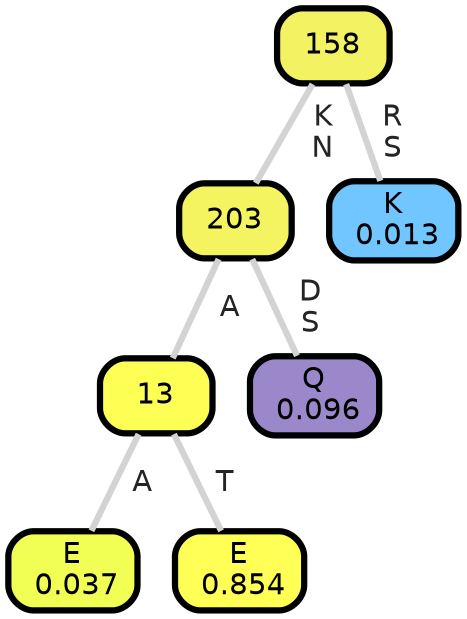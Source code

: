 graph Tree {
node [shape=box, style="filled, rounded",color="black",penwidth="3",fontcolor="black",                 fontname=helvetica] ;
graph [ranksep="0 equally", splines=straight,                 bgcolor=transparent, dpi=200] ;
edge [fontname=helvetica, fontweight=bold,fontcolor=grey14,color=lightgray] ;
0 [label="E
 0.037", fillcolor="#f1ff55"] ;
1 [label="13", fillcolor="#feff55"] ;
2 [label="E
 0.854", fillcolor="#ffff55"] ;
3 [label="203", fillcolor="#f4f360"] ;
4 [label="Q
 0.096", fillcolor="#9a88cb"] ;
5 [label="158", fillcolor="#f3f262"] ;
6 [label="K
 0.013", fillcolor="#71c6ff"] ;
1 -- 0 [label=" A",penwidth=3] ;
1 -- 2 [label=" T",penwidth=3] ;
3 -- 1 [label=" A",penwidth=3] ;
3 -- 4 [label=" D\n S",penwidth=3] ;
5 -- 3 [label=" K\n N",penwidth=3] ;
5 -- 6 [label=" R\n S",penwidth=3] ;
{rank = same;}}
